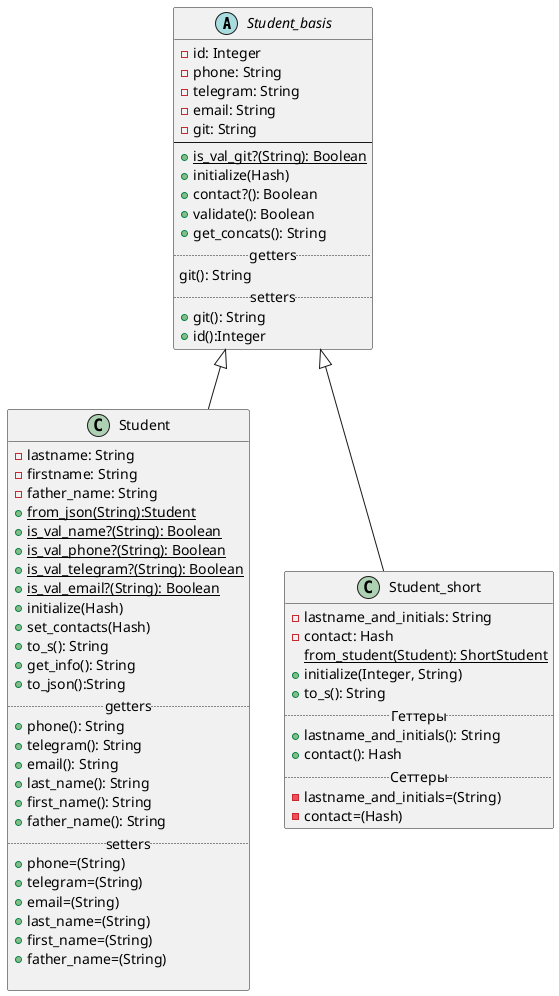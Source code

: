 @startuml
'https://plantuml.com/class-diagram'

abstract class Student_basis{
     -id: Integer
     -phone: String
     -telegram: String
     -email: String
     -git: String
--
     +{static}is_val_git?(String): Boolean
     +initialize(Hash)
     +contact?(): Boolean
     +validate(): Boolean
     +get_concats(): String
     .. getters..
     git(): String
     .. setters ..
     +git(): String
     +id():Integer
}

class Student extends Student_basis{
     -lastname: String
     -firstname: String
     -father_name: String
     +{static}from_json(String):Student
     +{static}is_val_name?(String): Boolean
     +{static}is_val_phone?(String): Boolean
     +{static}is_val_telegram?(String): Boolean
     +{static}is_val_email?(String): Boolean
     +initialize(Hash)
     +set_contacts(Hash)
     +to_s(): String
     +get_info(): String
     +to_json():String
     .. getters ..
     +phone(): String
     +telegram(): String
     +email(): String
     +last_name(): String
     +first_name(): String
     +father_name(): String
     .. setters ..
     +phone=(String)
     +telegram=(String)
     +email=(String)
     +last_name=(String)
     +first_name=(String)
     +father_name=(String)

}

class Student_short extends Student_basis{
     -lastname_and_initials: String
     -contact: Hash
     {static}from_student(Student): ShortStudent
     +initialize(Integer, String)
     +to_s(): String
     .. Геттеры ..
     +lastname_and_initials(): String
     +contact(): Hash
     .. Сеттеры ..
     -lastname_and_initials=(String)
     -contact=(Hash)
}
@enduml
